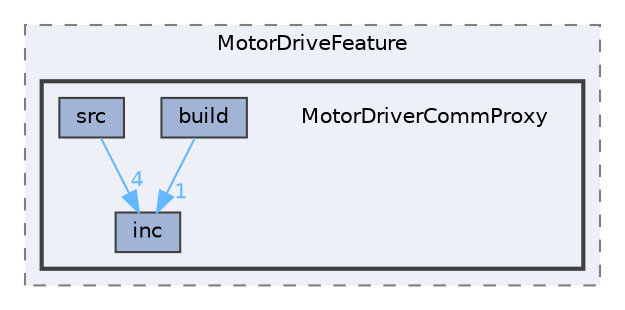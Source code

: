 digraph "EGEMOBİL/EEM_TASK/MotorDriveFeature/MotorDriverCommProxy"
{
 // LATEX_PDF_SIZE
  bgcolor="transparent";
  edge [fontname=Helvetica,fontsize=10,labelfontname=Helvetica,labelfontsize=10];
  node [fontname=Helvetica,fontsize=10,shape=box,height=0.2,width=0.4];
  compound=true
  subgraph clusterdir_1fac82efb7a484bf104c8eeded95e279 {
    graph [ bgcolor="#edf0f7", pencolor="grey50", label="MotorDriveFeature", fontname=Helvetica,fontsize=10 style="filled,dashed", URL="dir_1fac82efb7a484bf104c8eeded95e279.html",tooltip=""]
  subgraph clusterdir_e6a16a89fd2ed27928d2d7f8f643e223 {
    graph [ bgcolor="#edf0f7", pencolor="grey25", label="", fontname=Helvetica,fontsize=10 style="filled,bold", URL="dir_e6a16a89fd2ed27928d2d7f8f643e223.html",tooltip=""]
    dir_e6a16a89fd2ed27928d2d7f8f643e223 [shape=plaintext, label="MotorDriverCommProxy"];
  dir_139c042066ef4f14c285c3a77acf3d7f [label="build", fillcolor="#a2b4d6", color="grey25", style="filled", URL="dir_139c042066ef4f14c285c3a77acf3d7f.html",tooltip=""];
  dir_f87b3c290878c84ee603af348e742fd1 [label="inc", fillcolor="#a2b4d6", color="grey25", style="filled", URL="dir_f87b3c290878c84ee603af348e742fd1.html",tooltip=""];
  dir_ef115cfc386c3c1f5d9bac42a4aa1807 [label="src", fillcolor="#a2b4d6", color="grey25", style="filled", URL="dir_ef115cfc386c3c1f5d9bac42a4aa1807.html",tooltip=""];
  }
  }
  dir_139c042066ef4f14c285c3a77acf3d7f->dir_f87b3c290878c84ee603af348e742fd1 [headlabel="1", labeldistance=1.5 headhref="dir_000000_000003.html" href="dir_000000_000003.html" color="steelblue1" fontcolor="steelblue1"];
  dir_ef115cfc386c3c1f5d9bac42a4aa1807->dir_f87b3c290878c84ee603af348e742fd1 [headlabel="4", labeldistance=1.5 headhref="dir_000006_000003.html" href="dir_000006_000003.html" color="steelblue1" fontcolor="steelblue1"];
}

